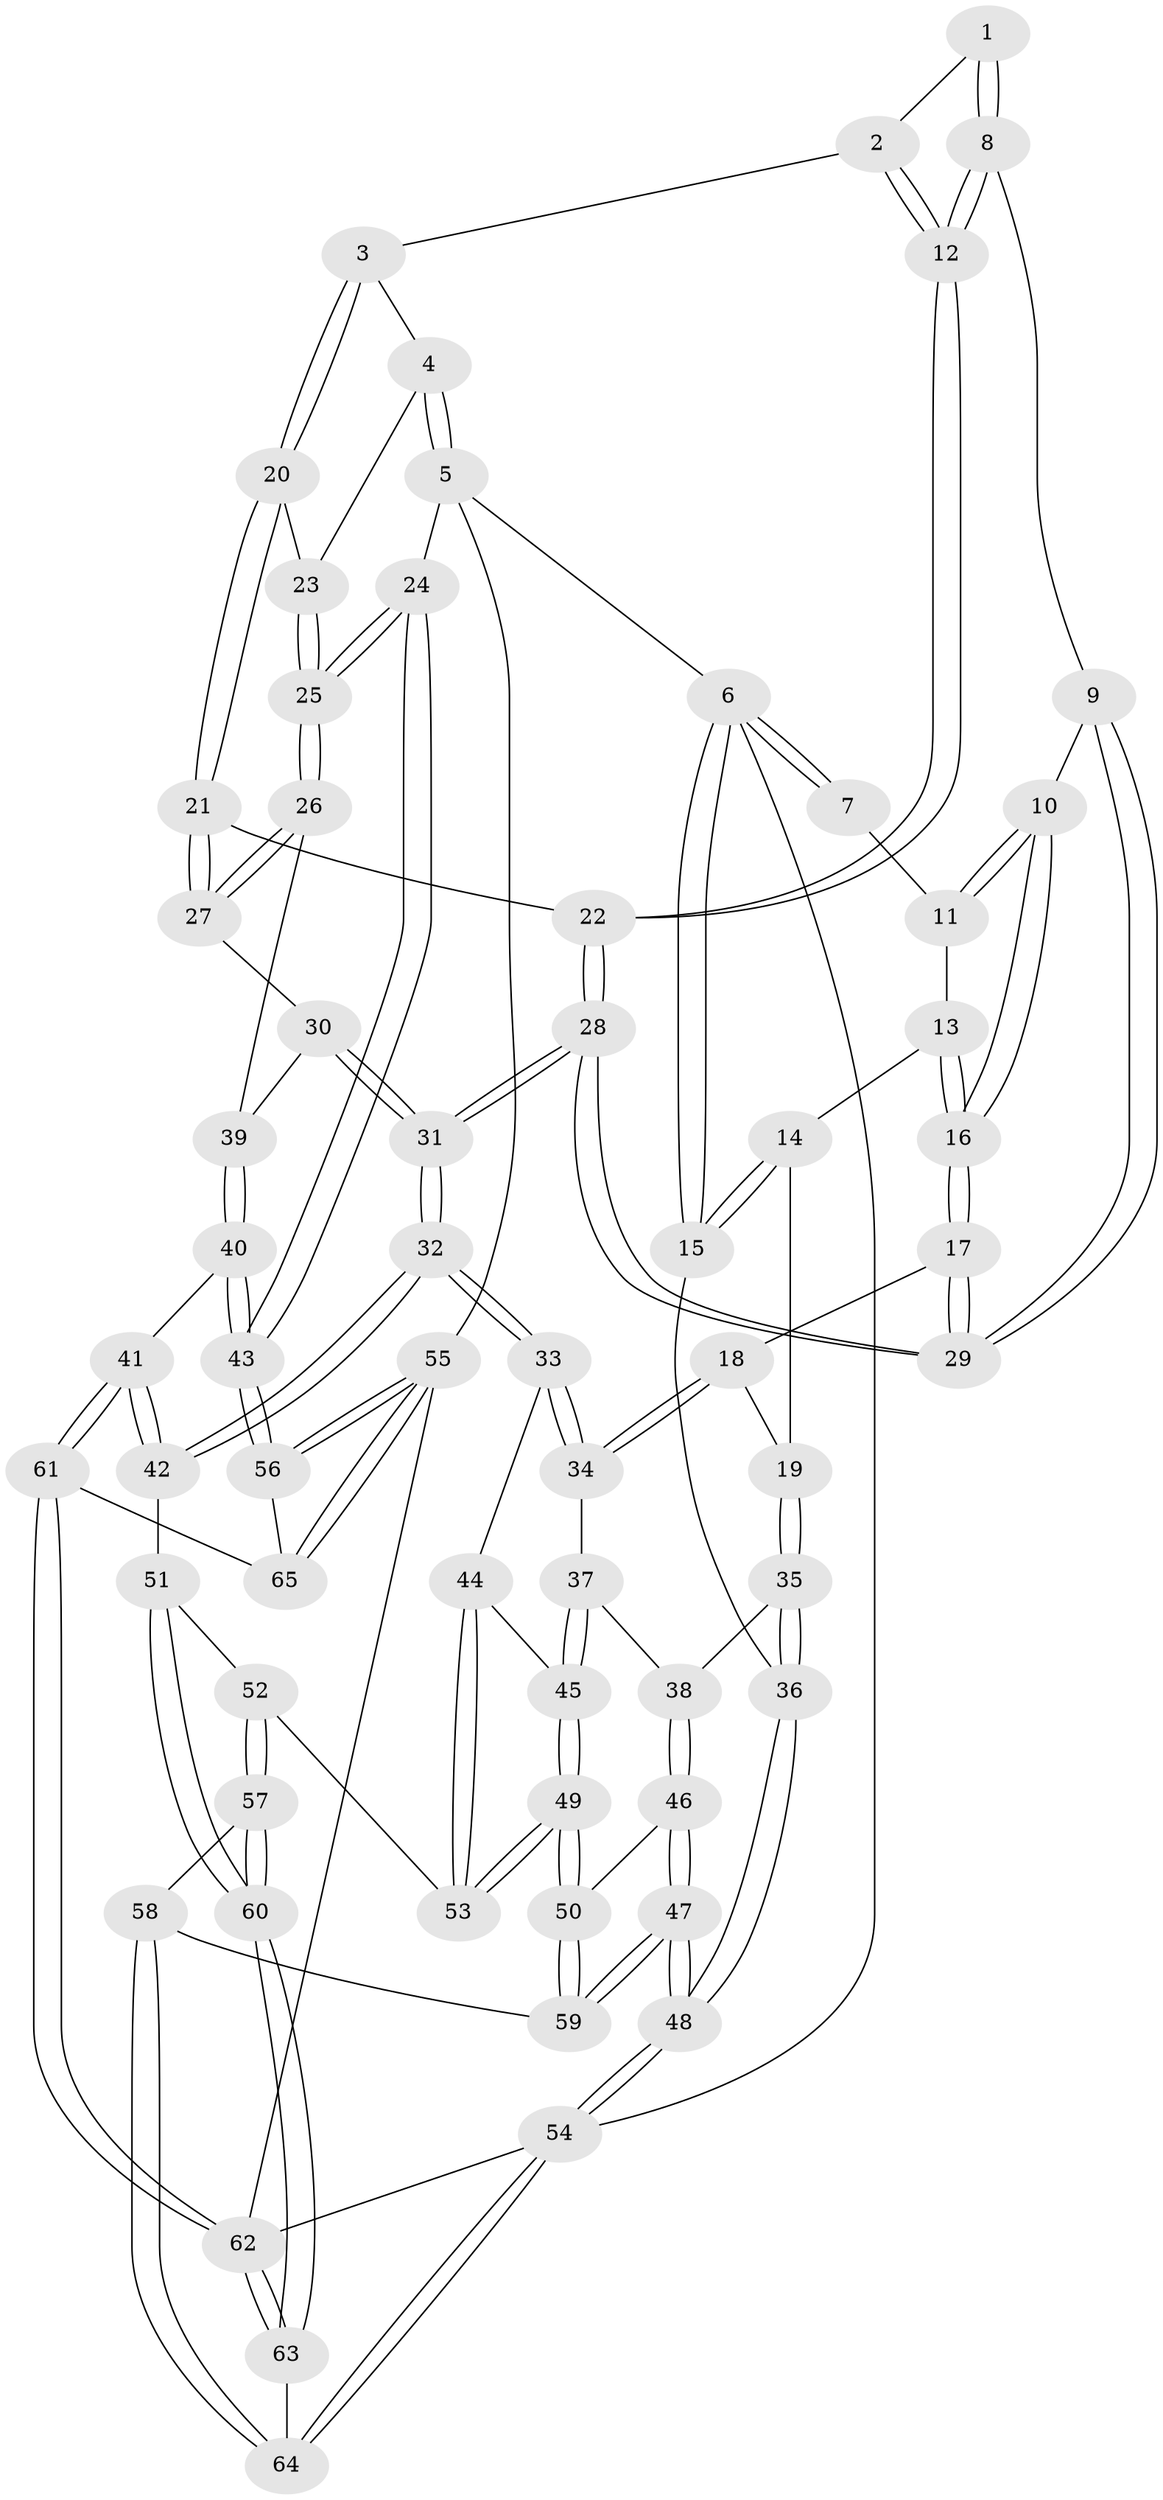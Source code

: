 // Generated by graph-tools (version 1.1) at 2025/11/02/27/25 16:11:51]
// undirected, 65 vertices, 159 edges
graph export_dot {
graph [start="1"]
  node [color=gray90,style=filled];
  1 [pos="+0.48325573788178083+0"];
  2 [pos="+0.7606269010154139+0"];
  3 [pos="+1+0"];
  4 [pos="+1+0"];
  5 [pos="+1+0"];
  6 [pos="+0+0"];
  7 [pos="+0.131558082696245+0"];
  8 [pos="+0.4556038670144452+0.08050851745522869"];
  9 [pos="+0.4104879229991846+0.11638657738502811"];
  10 [pos="+0.4040955234824824+0.12028521228852436"];
  11 [pos="+0.15830104070391818+0"];
  12 [pos="+0.6425196051772665+0.1650014288370814"];
  13 [pos="+0.15098621004742632+0.006444881939584388"];
  14 [pos="+0.143858277687393+0.05235133240454174"];
  15 [pos="+0+0.09658954588066004"];
  16 [pos="+0.4021557384478121+0.12228812565253946"];
  17 [pos="+0.33828182622943404+0.20152855796654562"];
  18 [pos="+0.264674192273708+0.2557793187815834"];
  19 [pos="+0.15569195969817243+0.24243896793190076"];
  20 [pos="+0.802636039557054+0.13703760590706798"];
  21 [pos="+0.6982821278298939+0.21304959970027607"];
  22 [pos="+0.6725080854206377+0.21348061815942312"];
  23 [pos="+0.8788307193899674+0.17914938284132595"];
  24 [pos="+1+0.35841903480146264"];
  25 [pos="+1+0.3435559781903834"];
  26 [pos="+1+0.3407487122727067"];
  27 [pos="+0.8346484534956694+0.2980609518395099"];
  28 [pos="+0.5939751035784782+0.36061214608383557"];
  29 [pos="+0.56267459285872+0.3355478751979462"];
  30 [pos="+0.738450824379142+0.44663141801538875"];
  31 [pos="+0.576513268224412+0.4654403516215125"];
  32 [pos="+0.5749408596663949+0.46782275471106366"];
  33 [pos="+0.42409002357794556+0.4586432264863581"];
  34 [pos="+0.36282425370757126+0.4180655583677755"];
  35 [pos="+0.009480822540514942+0.3303553695183852"];
  36 [pos="+0+0.35000529340936515"];
  37 [pos="+0.2216783942199017+0.5035811733883243"];
  38 [pos="+0.1367565344002029+0.48201528857751136"];
  39 [pos="+0.7666665576526842+0.45320391111976394"];
  40 [pos="+0.959662186492772+0.6353190990824307"];
  41 [pos="+0.7060295929967939+0.7344298244422968"];
  42 [pos="+0.6263543816205351+0.6846885301831693"];
  43 [pos="+1+0.6040889794981726"];
  44 [pos="+0.39872166643259327+0.49979397595621744"];
  45 [pos="+0.26755061934743024+0.6240481800823582"];
  46 [pos="+0.13453034537463385+0.5205854742661223"];
  47 [pos="+0+0.8413119098024157"];
  48 [pos="+0+0.9201281568596466"];
  49 [pos="+0.24089310271679648+0.7344305826170676"];
  50 [pos="+0.215608142283088+0.7531594744150244"];
  51 [pos="+0.611327783790743+0.6919542161141309"];
  52 [pos="+0.3914447562996123+0.720069094960347"];
  53 [pos="+0.38155025214019817+0.7184836152601325"];
  54 [pos="+0+1"];
  55 [pos="+1+1"];
  56 [pos="+1+0.6117120162246228"];
  57 [pos="+0.4275144929648134+0.8750467622472967"];
  58 [pos="+0.2138258503598782+0.7649456818761236"];
  59 [pos="+0.20996686660810052+0.7595154134051376"];
  60 [pos="+0.4548107090292747+0.9173653768530776"];
  61 [pos="+0.750098492452348+1"];
  62 [pos="+0.7235239164369707+1"];
  63 [pos="+0.4267330860385697+1"];
  64 [pos="+0.4209892743694499+1"];
  65 [pos="+0.9249390262055742+0.9070995976831433"];
  1 -- 2;
  1 -- 8;
  1 -- 8;
  2 -- 3;
  2 -- 12;
  2 -- 12;
  3 -- 4;
  3 -- 20;
  3 -- 20;
  4 -- 5;
  4 -- 5;
  4 -- 23;
  5 -- 6;
  5 -- 24;
  5 -- 55;
  6 -- 7;
  6 -- 7;
  6 -- 15;
  6 -- 15;
  6 -- 54;
  7 -- 11;
  8 -- 9;
  8 -- 12;
  8 -- 12;
  9 -- 10;
  9 -- 29;
  9 -- 29;
  10 -- 11;
  10 -- 11;
  10 -- 16;
  10 -- 16;
  11 -- 13;
  12 -- 22;
  12 -- 22;
  13 -- 14;
  13 -- 16;
  13 -- 16;
  14 -- 15;
  14 -- 15;
  14 -- 19;
  15 -- 36;
  16 -- 17;
  16 -- 17;
  17 -- 18;
  17 -- 29;
  17 -- 29;
  18 -- 19;
  18 -- 34;
  18 -- 34;
  19 -- 35;
  19 -- 35;
  20 -- 21;
  20 -- 21;
  20 -- 23;
  21 -- 22;
  21 -- 27;
  21 -- 27;
  22 -- 28;
  22 -- 28;
  23 -- 25;
  23 -- 25;
  24 -- 25;
  24 -- 25;
  24 -- 43;
  24 -- 43;
  25 -- 26;
  25 -- 26;
  26 -- 27;
  26 -- 27;
  26 -- 39;
  27 -- 30;
  28 -- 29;
  28 -- 29;
  28 -- 31;
  28 -- 31;
  30 -- 31;
  30 -- 31;
  30 -- 39;
  31 -- 32;
  31 -- 32;
  32 -- 33;
  32 -- 33;
  32 -- 42;
  32 -- 42;
  33 -- 34;
  33 -- 34;
  33 -- 44;
  34 -- 37;
  35 -- 36;
  35 -- 36;
  35 -- 38;
  36 -- 48;
  36 -- 48;
  37 -- 38;
  37 -- 45;
  37 -- 45;
  38 -- 46;
  38 -- 46;
  39 -- 40;
  39 -- 40;
  40 -- 41;
  40 -- 43;
  40 -- 43;
  41 -- 42;
  41 -- 42;
  41 -- 61;
  41 -- 61;
  42 -- 51;
  43 -- 56;
  43 -- 56;
  44 -- 45;
  44 -- 53;
  44 -- 53;
  45 -- 49;
  45 -- 49;
  46 -- 47;
  46 -- 47;
  46 -- 50;
  47 -- 48;
  47 -- 48;
  47 -- 59;
  47 -- 59;
  48 -- 54;
  48 -- 54;
  49 -- 50;
  49 -- 50;
  49 -- 53;
  49 -- 53;
  50 -- 59;
  50 -- 59;
  51 -- 52;
  51 -- 60;
  51 -- 60;
  52 -- 53;
  52 -- 57;
  52 -- 57;
  54 -- 64;
  54 -- 64;
  54 -- 62;
  55 -- 56;
  55 -- 56;
  55 -- 65;
  55 -- 65;
  55 -- 62;
  56 -- 65;
  57 -- 58;
  57 -- 60;
  57 -- 60;
  58 -- 59;
  58 -- 64;
  58 -- 64;
  60 -- 63;
  60 -- 63;
  61 -- 62;
  61 -- 62;
  61 -- 65;
  62 -- 63;
  62 -- 63;
  63 -- 64;
}
